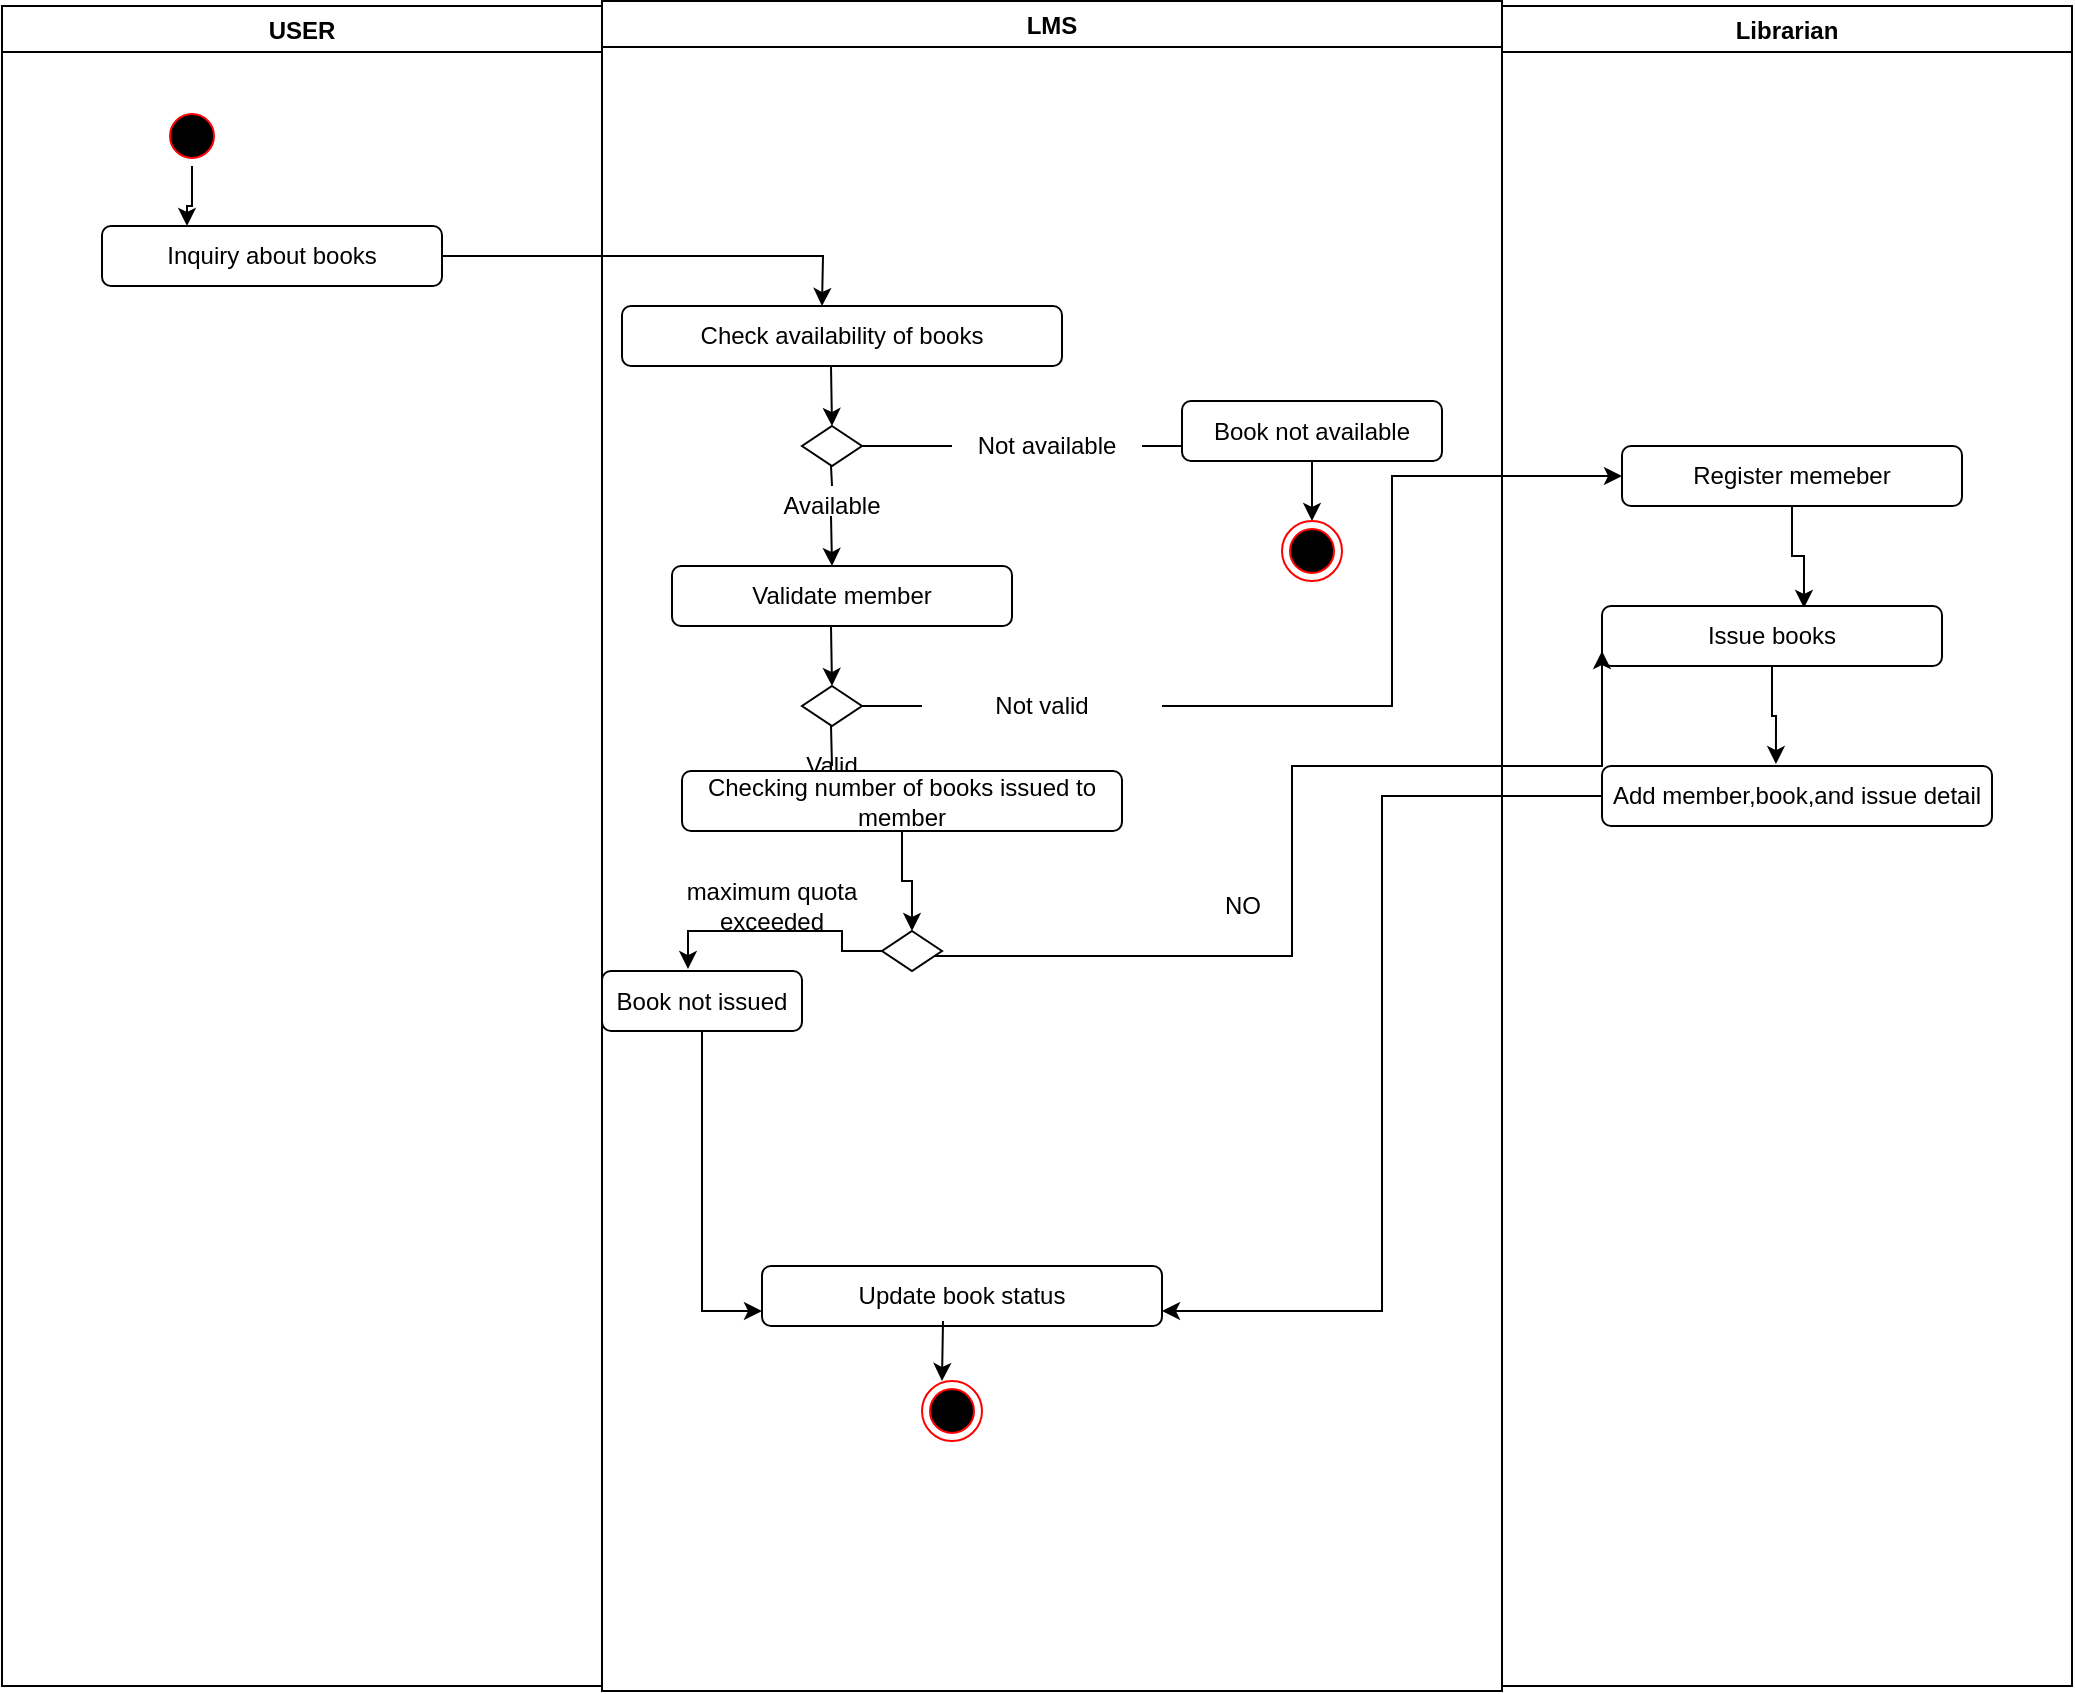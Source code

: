 <mxfile version="15.0.4" type="device"><diagram id="rSoEnk0cmbsvIuhYkp8J" name="Page-1"><mxGraphModel dx="2431" dy="1960" grid="1" gridSize="10" guides="1" tooltips="1" connect="1" arrows="1" fold="1" page="1" pageScale="1" pageWidth="850" pageHeight="1100" math="0" shadow="0"><root><mxCell id="0"/><mxCell id="1" parent="0"/><mxCell id="3SjEmYAC-02_i1e52Dwc-55" style="edgeStyle=orthogonalEdgeStyle;rounded=0;orthogonalLoop=1;jettySize=auto;html=1;" edge="1" parent="1" source="3SjEmYAC-02_i1e52Dwc-1"><mxGeometry relative="1" as="geometry"><mxPoint x="400" y="150" as="targetPoint"/></mxGeometry></mxCell><mxCell id="3SjEmYAC-02_i1e52Dwc-1" value="Inquiry about books" style="rounded=1;whiteSpace=wrap;html=1;" vertex="1" parent="1"><mxGeometry x="40" y="110" width="170" height="30" as="geometry"/></mxCell><mxCell id="3SjEmYAC-02_i1e52Dwc-50" style="edgeStyle=orthogonalEdgeStyle;rounded=0;orthogonalLoop=1;jettySize=auto;html=1;entryX=0.25;entryY=0;entryDx=0;entryDy=0;" edge="1" parent="1" source="3SjEmYAC-02_i1e52Dwc-2" target="3SjEmYAC-02_i1e52Dwc-1"><mxGeometry relative="1" as="geometry"/></mxCell><mxCell id="3SjEmYAC-02_i1e52Dwc-2" value="" style="ellipse;html=1;shape=startState;fillColor=#000000;strokeColor=#ff0000;" vertex="1" parent="1"><mxGeometry x="70" y="50" width="30" height="30" as="geometry"/></mxCell><mxCell id="3SjEmYAC-02_i1e52Dwc-4" value="Check availability of books" style="rounded=1;whiteSpace=wrap;html=1;" vertex="1" parent="1"><mxGeometry x="300" y="150" width="220" height="30" as="geometry"/></mxCell><mxCell id="3SjEmYAC-02_i1e52Dwc-5" value="Validate member" style="rounded=1;whiteSpace=wrap;html=1;" vertex="1" parent="1"><mxGeometry x="325" y="280" width="170" height="30" as="geometry"/></mxCell><mxCell id="3SjEmYAC-02_i1e52Dwc-9" value="Update book status" style="rounded=1;whiteSpace=wrap;html=1;" vertex="1" parent="1"><mxGeometry x="370" y="630" width="200" height="30" as="geometry"/></mxCell><mxCell id="3SjEmYAC-02_i1e52Dwc-10" value="" style="rhombus;whiteSpace=wrap;html=1;" vertex="1" parent="1"><mxGeometry x="390" y="210" width="30" height="20" as="geometry"/></mxCell><mxCell id="3SjEmYAC-02_i1e52Dwc-11" value="" style="rhombus;whiteSpace=wrap;html=1;" vertex="1" parent="1"><mxGeometry x="390" y="340" width="30" height="20" as="geometry"/></mxCell><mxCell id="3SjEmYAC-02_i1e52Dwc-14" value="" style="endArrow=classic;html=1;entryX=0.5;entryY=0;entryDx=0;entryDy=0;" edge="1" parent="1" target="3SjEmYAC-02_i1e52Dwc-10"><mxGeometry width="50" height="50" relative="1" as="geometry"><mxPoint x="404.5" y="180" as="sourcePoint"/><mxPoint x="404.5" y="230" as="targetPoint"/></mxGeometry></mxCell><mxCell id="3SjEmYAC-02_i1e52Dwc-15" value="Available" style="text;html=1;strokeColor=none;fillColor=none;align=center;verticalAlign=middle;whiteSpace=wrap;rounded=0;" vertex="1" parent="1"><mxGeometry x="385" y="240" width="40" height="20" as="geometry"/></mxCell><mxCell id="3SjEmYAC-02_i1e52Dwc-16" value="" style="endArrow=none;html=1;" edge="1" parent="1"><mxGeometry width="50" height="50" relative="1" as="geometry"><mxPoint x="405" y="240" as="sourcePoint"/><mxPoint x="404.5" y="230" as="targetPoint"/></mxGeometry></mxCell><mxCell id="3SjEmYAC-02_i1e52Dwc-17" value="" style="endArrow=classic;html=1;" edge="1" parent="1"><mxGeometry width="50" height="50" relative="1" as="geometry"><mxPoint x="404.5" y="255" as="sourcePoint"/><mxPoint x="405" y="280" as="targetPoint"/></mxGeometry></mxCell><mxCell id="3SjEmYAC-02_i1e52Dwc-18" value="" style="endArrow=classic;html=1;entryX=0.5;entryY=0;entryDx=0;entryDy=0;" edge="1" parent="1" target="3SjEmYAC-02_i1e52Dwc-11"><mxGeometry width="50" height="50" relative="1" as="geometry"><mxPoint x="404.5" y="310" as="sourcePoint"/><mxPoint x="404.5" y="380" as="targetPoint"/></mxGeometry></mxCell><mxCell id="3SjEmYAC-02_i1e52Dwc-19" value="Valid" style="text;html=1;strokeColor=none;fillColor=none;align=center;verticalAlign=middle;whiteSpace=wrap;rounded=0;" vertex="1" parent="1"><mxGeometry x="385" y="370" width="40" height="20" as="geometry"/></mxCell><mxCell id="3SjEmYAC-02_i1e52Dwc-20" value="" style="endArrow=none;html=1;" edge="1" parent="1"><mxGeometry width="50" height="50" relative="1" as="geometry"><mxPoint x="404.5" y="360" as="sourcePoint"/><mxPoint x="405" y="380" as="targetPoint"/></mxGeometry></mxCell><mxCell id="3SjEmYAC-02_i1e52Dwc-21" value="" style="endArrow=classic;html=1;" edge="1" parent="1"><mxGeometry width="50" height="50" relative="1" as="geometry"><mxPoint x="404.5" y="390" as="sourcePoint"/><mxPoint x="405" y="410" as="targetPoint"/></mxGeometry></mxCell><mxCell id="3SjEmYAC-02_i1e52Dwc-59" style="edgeStyle=orthogonalEdgeStyle;rounded=0;orthogonalLoop=1;jettySize=auto;html=1;entryX=0.594;entryY=0.033;entryDx=0;entryDy=0;entryPerimeter=0;" edge="1" parent="1" source="3SjEmYAC-02_i1e52Dwc-29" target="3SjEmYAC-02_i1e52Dwc-7"><mxGeometry relative="1" as="geometry"/></mxCell><mxCell id="3SjEmYAC-02_i1e52Dwc-29" value="Register memeber" style="rounded=1;whiteSpace=wrap;html=1;" vertex="1" parent="1"><mxGeometry x="800" y="220" width="170" height="30" as="geometry"/></mxCell><mxCell id="3SjEmYAC-02_i1e52Dwc-35" value="Not available" style="text;html=1;strokeColor=none;fillColor=none;align=center;verticalAlign=middle;whiteSpace=wrap;rounded=0;" vertex="1" parent="1"><mxGeometry x="465" y="210" width="95" height="20" as="geometry"/></mxCell><mxCell id="3SjEmYAC-02_i1e52Dwc-71" style="edgeStyle=orthogonalEdgeStyle;rounded=0;orthogonalLoop=1;jettySize=auto;html=1;entryX=0;entryY=0.5;entryDx=0;entryDy=0;" edge="1" parent="1" source="3SjEmYAC-02_i1e52Dwc-36" target="3SjEmYAC-02_i1e52Dwc-29"><mxGeometry relative="1" as="geometry"/></mxCell><mxCell id="3SjEmYAC-02_i1e52Dwc-36" value="Not valid" style="text;html=1;strokeColor=none;fillColor=none;align=center;verticalAlign=middle;whiteSpace=wrap;rounded=0;" vertex="1" parent="1"><mxGeometry x="450" y="340" width="120" height="20" as="geometry"/></mxCell><mxCell id="3SjEmYAC-02_i1e52Dwc-37" value="" style="endArrow=classic;html=1;" edge="1" parent="1" source="3SjEmYAC-02_i1e52Dwc-35"><mxGeometry width="50" height="50" relative="1" as="geometry"><mxPoint x="520" y="250" as="sourcePoint"/><mxPoint x="600" y="220" as="targetPoint"/></mxGeometry></mxCell><mxCell id="3SjEmYAC-02_i1e52Dwc-38" value="" style="endArrow=none;html=1;entryX=0;entryY=0.5;entryDx=0;entryDy=0;exitX=1;exitY=0.5;exitDx=0;exitDy=0;" edge="1" parent="1" source="3SjEmYAC-02_i1e52Dwc-10" target="3SjEmYAC-02_i1e52Dwc-35"><mxGeometry width="50" height="50" relative="1" as="geometry"><mxPoint x="410" y="290" as="sourcePoint"/><mxPoint x="460" y="240" as="targetPoint"/></mxGeometry></mxCell><mxCell id="3SjEmYAC-02_i1e52Dwc-40" value="" style="endArrow=none;html=1;entryX=0;entryY=0.5;entryDx=0;entryDy=0;exitX=1;exitY=0.5;exitDx=0;exitDy=0;entryPerimeter=0;" edge="1" parent="1" source="3SjEmYAC-02_i1e52Dwc-11" target="3SjEmYAC-02_i1e52Dwc-36"><mxGeometry width="50" height="50" relative="1" as="geometry"><mxPoint x="410" y="290" as="sourcePoint"/><mxPoint x="460" y="240" as="targetPoint"/></mxGeometry></mxCell><mxCell id="3SjEmYAC-02_i1e52Dwc-45" value="maximum quota&lt;br&gt;exceeded" style="text;html=1;strokeColor=none;fillColor=none;align=center;verticalAlign=middle;whiteSpace=wrap;rounded=0;" vertex="1" parent="1"><mxGeometry x="310" y="440" width="130" height="20" as="geometry"/></mxCell><mxCell id="3SjEmYAC-02_i1e52Dwc-51" value="USER" style="swimlane;" vertex="1" parent="1"><mxGeometry x="-10" width="300" height="840" as="geometry"/></mxCell><mxCell id="3SjEmYAC-02_i1e52Dwc-52" value="LMS" style="swimlane;" vertex="1" parent="1"><mxGeometry x="290" y="-2.5" width="450" height="845" as="geometry"/></mxCell><mxCell id="3SjEmYAC-02_i1e52Dwc-70" style="edgeStyle=orthogonalEdgeStyle;rounded=0;orthogonalLoop=1;jettySize=auto;html=1;entryX=0.5;entryY=0;entryDx=0;entryDy=0;" edge="1" parent="3SjEmYAC-02_i1e52Dwc-52" source="3SjEmYAC-02_i1e52Dwc-28" target="3SjEmYAC-02_i1e52Dwc-48"><mxGeometry relative="1" as="geometry"/></mxCell><mxCell id="3SjEmYAC-02_i1e52Dwc-28" value="Book not available" style="rounded=1;whiteSpace=wrap;html=1;" vertex="1" parent="3SjEmYAC-02_i1e52Dwc-52"><mxGeometry x="290" y="200" width="130" height="30" as="geometry"/></mxCell><mxCell id="3SjEmYAC-02_i1e52Dwc-62" style="edgeStyle=orthogonalEdgeStyle;rounded=0;orthogonalLoop=1;jettySize=auto;html=1;entryX=0.5;entryY=0;entryDx=0;entryDy=0;" edge="1" parent="3SjEmYAC-02_i1e52Dwc-52" source="3SjEmYAC-02_i1e52Dwc-6" target="3SjEmYAC-02_i1e52Dwc-12"><mxGeometry relative="1" as="geometry"/></mxCell><mxCell id="3SjEmYAC-02_i1e52Dwc-6" value="Checking number of books issued to member" style="rounded=1;whiteSpace=wrap;html=1;" vertex="1" parent="3SjEmYAC-02_i1e52Dwc-52"><mxGeometry x="40" y="385" width="220" height="30" as="geometry"/></mxCell><mxCell id="3SjEmYAC-02_i1e52Dwc-65" style="edgeStyle=orthogonalEdgeStyle;rounded=0;orthogonalLoop=1;jettySize=auto;html=1;entryX=0.43;entryY=-0.033;entryDx=0;entryDy=0;entryPerimeter=0;" edge="1" parent="3SjEmYAC-02_i1e52Dwc-52" source="3SjEmYAC-02_i1e52Dwc-12" target="3SjEmYAC-02_i1e52Dwc-41"><mxGeometry relative="1" as="geometry"/></mxCell><mxCell id="3SjEmYAC-02_i1e52Dwc-12" value="" style="rhombus;whiteSpace=wrap;html=1;" vertex="1" parent="3SjEmYAC-02_i1e52Dwc-52"><mxGeometry x="140" y="465" width="30" height="20" as="geometry"/></mxCell><mxCell id="3SjEmYAC-02_i1e52Dwc-41" value="Book not issued" style="rounded=1;whiteSpace=wrap;html=1;" vertex="1" parent="3SjEmYAC-02_i1e52Dwc-52"><mxGeometry y="485" width="100" height="30" as="geometry"/></mxCell><mxCell id="3SjEmYAC-02_i1e52Dwc-47" value="" style="endArrow=classic;html=1;" edge="1" parent="3SjEmYAC-02_i1e52Dwc-52"><mxGeometry width="50" height="50" relative="1" as="geometry"><mxPoint x="170.5" y="660" as="sourcePoint"/><mxPoint x="170" y="690" as="targetPoint"/></mxGeometry></mxCell><mxCell id="3SjEmYAC-02_i1e52Dwc-46" value="" style="ellipse;html=1;shape=endState;fillColor=#000000;strokeColor=#ff0000;" vertex="1" parent="3SjEmYAC-02_i1e52Dwc-52"><mxGeometry x="160" y="690" width="30" height="30" as="geometry"/></mxCell><mxCell id="3SjEmYAC-02_i1e52Dwc-48" value="" style="ellipse;html=1;shape=endState;fillColor=#000000;strokeColor=#ff0000;" vertex="1" parent="3SjEmYAC-02_i1e52Dwc-52"><mxGeometry x="340" y="260" width="30" height="30" as="geometry"/></mxCell><mxCell id="3SjEmYAC-02_i1e52Dwc-53" value="Librarian" style="swimlane;" vertex="1" parent="1"><mxGeometry x="740" width="285" height="840" as="geometry"/></mxCell><mxCell id="3SjEmYAC-02_i1e52Dwc-60" style="edgeStyle=orthogonalEdgeStyle;rounded=0;orthogonalLoop=1;jettySize=auto;html=1;entryX=0.446;entryY=-0.033;entryDx=0;entryDy=0;entryPerimeter=0;" edge="1" parent="3SjEmYAC-02_i1e52Dwc-53" source="3SjEmYAC-02_i1e52Dwc-7" target="3SjEmYAC-02_i1e52Dwc-8"><mxGeometry relative="1" as="geometry"/></mxCell><mxCell id="3SjEmYAC-02_i1e52Dwc-7" value="Issue books" style="rounded=1;whiteSpace=wrap;html=1;" vertex="1" parent="3SjEmYAC-02_i1e52Dwc-53"><mxGeometry x="50" y="300" width="170" height="30" as="geometry"/></mxCell><mxCell id="3SjEmYAC-02_i1e52Dwc-8" value="Add member,book,and issue detail" style="rounded=1;whiteSpace=wrap;html=1;" vertex="1" parent="3SjEmYAC-02_i1e52Dwc-53"><mxGeometry x="50" y="380" width="195" height="30" as="geometry"/></mxCell><mxCell id="3SjEmYAC-02_i1e52Dwc-66" style="edgeStyle=orthogonalEdgeStyle;rounded=0;orthogonalLoop=1;jettySize=auto;html=1;entryX=0;entryY=0.75;entryDx=0;entryDy=0;" edge="1" parent="1" source="3SjEmYAC-02_i1e52Dwc-12" target="3SjEmYAC-02_i1e52Dwc-7"><mxGeometry relative="1" as="geometry"><Array as="points"><mxPoint x="635" y="475"/><mxPoint x="635" y="380"/><mxPoint x="790" y="380"/></Array></mxGeometry></mxCell><mxCell id="3SjEmYAC-02_i1e52Dwc-67" value="NO" style="text;html=1;align=center;verticalAlign=middle;resizable=0;points=[];autosize=1;strokeColor=none;" vertex="1" parent="1"><mxGeometry x="595" y="440" width="30" height="20" as="geometry"/></mxCell><mxCell id="3SjEmYAC-02_i1e52Dwc-68" style="edgeStyle=orthogonalEdgeStyle;rounded=0;orthogonalLoop=1;jettySize=auto;html=1;entryX=0;entryY=0.75;entryDx=0;entryDy=0;" edge="1" parent="1" source="3SjEmYAC-02_i1e52Dwc-41" target="3SjEmYAC-02_i1e52Dwc-9"><mxGeometry relative="1" as="geometry"/></mxCell><mxCell id="3SjEmYAC-02_i1e52Dwc-69" style="edgeStyle=orthogonalEdgeStyle;rounded=0;orthogonalLoop=1;jettySize=auto;html=1;entryX=1;entryY=0.75;entryDx=0;entryDy=0;" edge="1" parent="1" source="3SjEmYAC-02_i1e52Dwc-8" target="3SjEmYAC-02_i1e52Dwc-9"><mxGeometry relative="1" as="geometry"/></mxCell></root></mxGraphModel></diagram></mxfile>